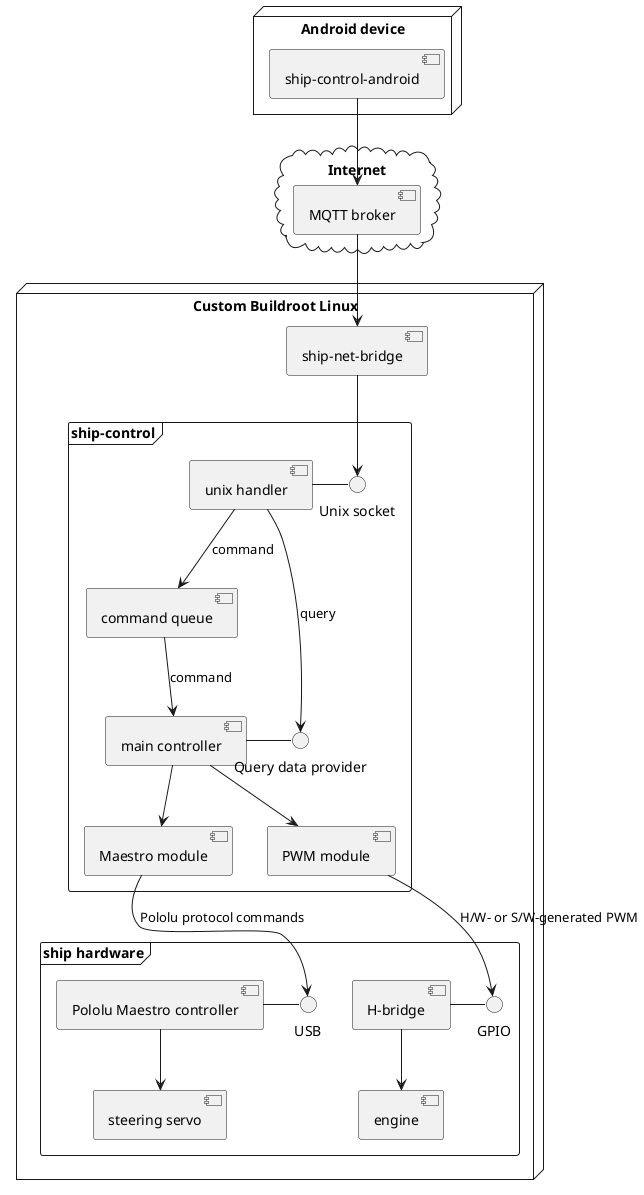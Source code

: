 @startuml
node "Android device" {
    [ship-control-android] as mobile
}
cloud "Internet" {
    [MQTT broker] as broker
}

node "Custom Buildroot Linux" {
    [ship-net-bridge] as bridge
    frame "ship-control" {
        () "Unix socket" as usock
        [unix handler] - usock
        bridge --> usock
        [unix handler] --> [command queue]: command
        [command queue] --> [main controller]: command
        () "Query data provider" as provider
        [main controller] - provider
        [main controller] --> [Maestro module]
        [main controller] --> [PWM module]
        [unix handler] --> provider: query
    }
    frame "ship hardware" {
        () "GPIO"
        [H-bridge] - GPIO
        [H-bridge] --> [engine]
        () "USB"
        [Pololu Maestro controller] - "USB"
        [Pololu Maestro controller] --> [steering servo]
    }
}

mobile --> broker
broker --> bridge
[PWM module] --> "GPIO": H/W- or S/W-generated PWM
[Maestro module] --> "USB": Pololu protocol commands

@enduml

